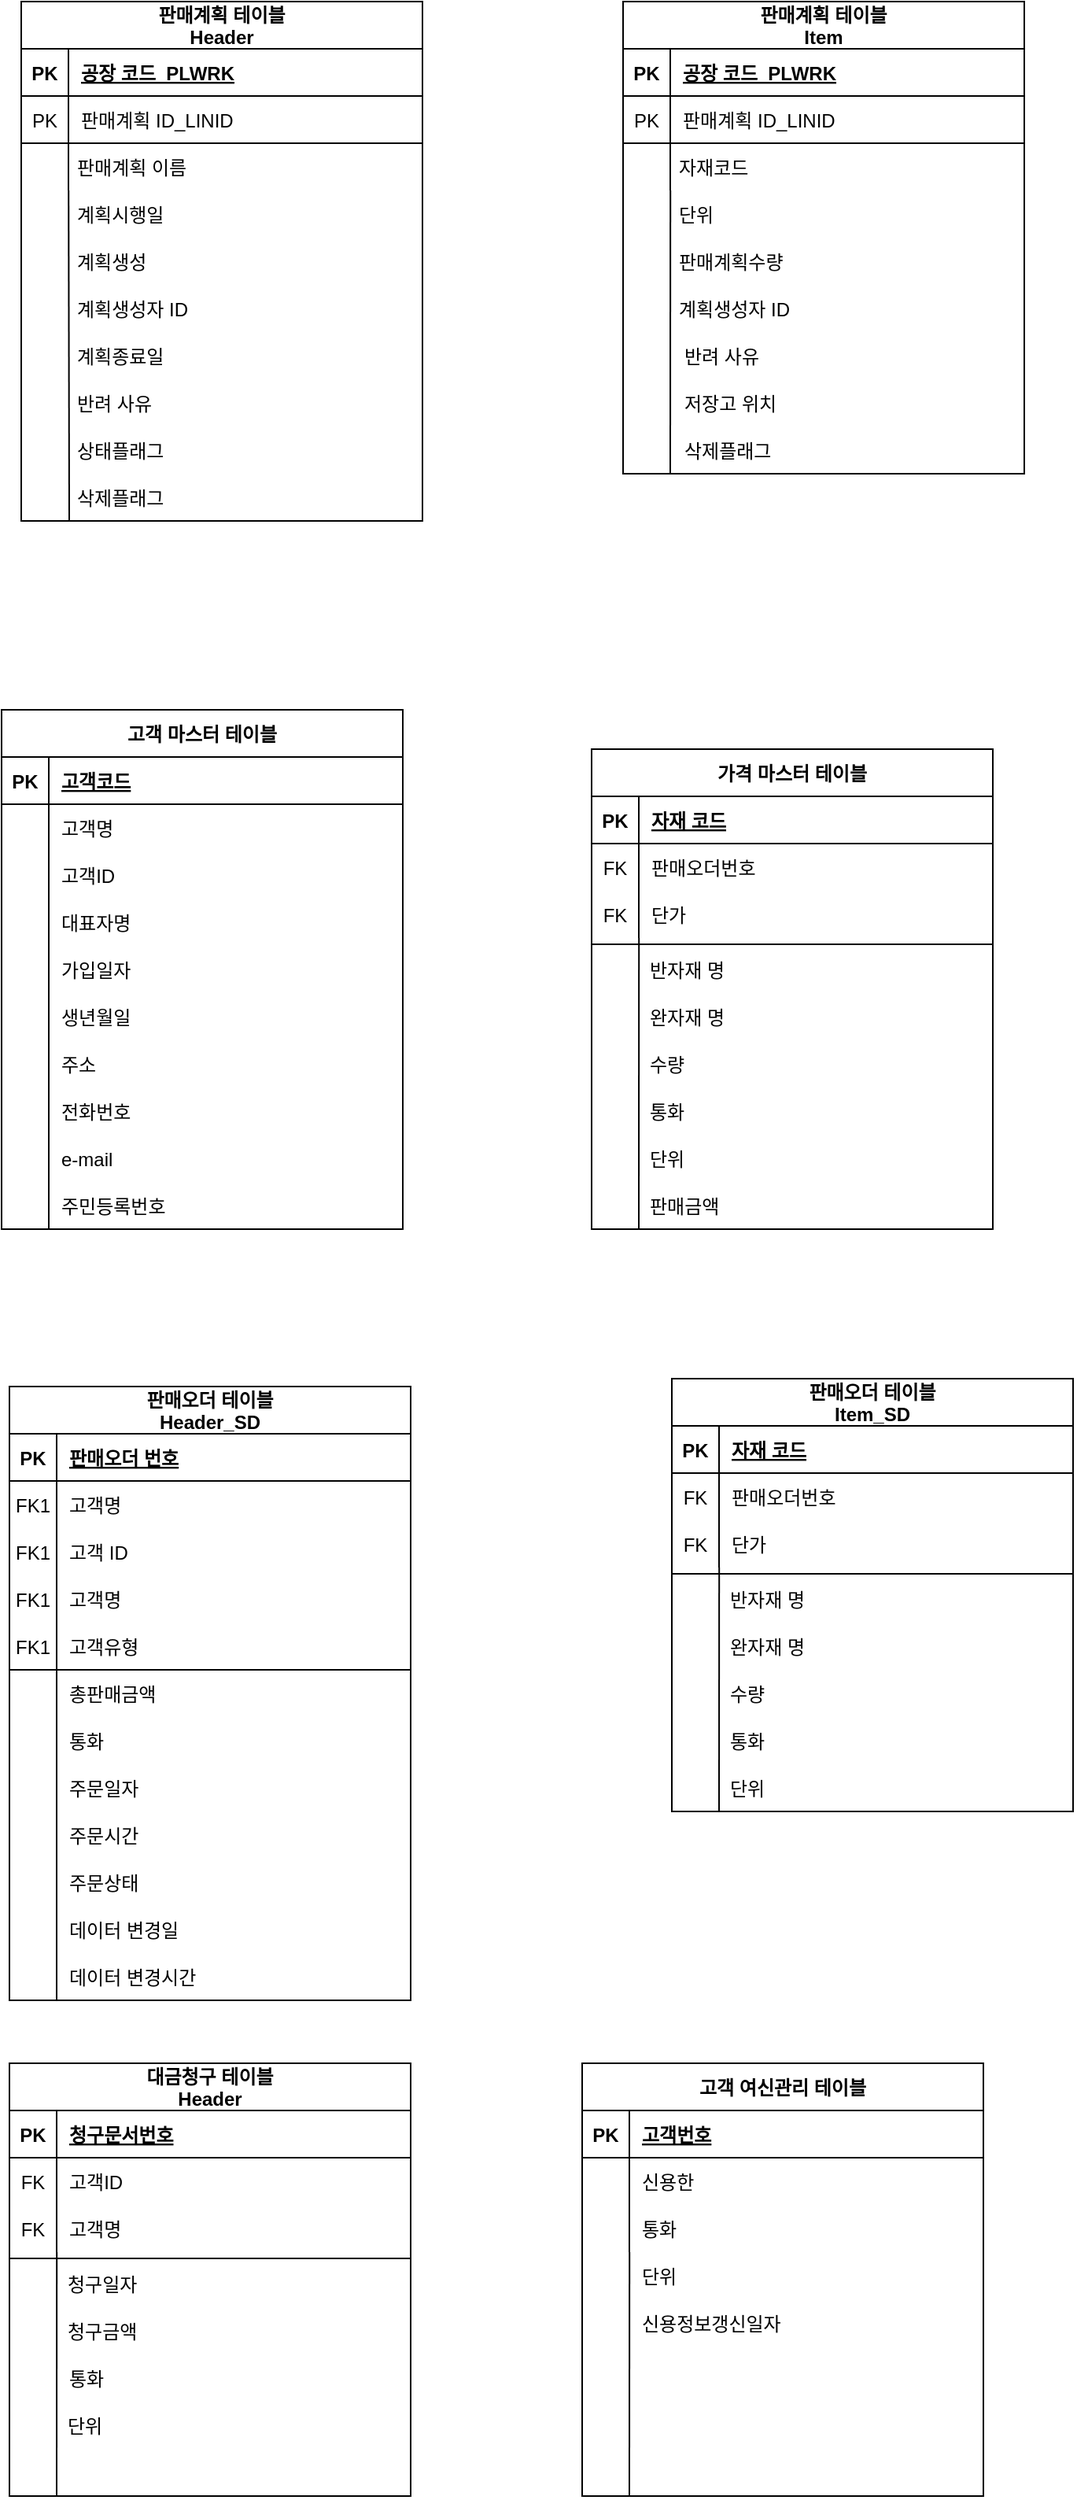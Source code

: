 <mxfile version="22.0.2" type="github">
  <diagram id="R2lEEEUBdFMjLlhIrx00" name="Page-1">
    <mxGraphModel dx="440" dy="1717" grid="1" gridSize="10" guides="1" tooltips="1" connect="1" arrows="1" fold="1" page="1" pageScale="1" pageWidth="850" pageHeight="1100" math="0" shadow="0" extFonts="Permanent Marker^https://fonts.googleapis.com/css?family=Permanent+Marker">
      <root>
        <mxCell id="0" />
        <mxCell id="1" parent="0" />
        <mxCell id="AMVWCotLzjcDiYXNn2sw-1" value="판매오더 테이블&#xa;Header_SD" style="shape=table;startSize=30;container=1;collapsible=1;childLayout=tableLayout;fixedRows=1;rowLines=0;fontStyle=1;align=center;resizeLast=1;" parent="1" vertex="1">
          <mxGeometry x="890" y="60" width="255" height="390" as="geometry">
            <mxRectangle x="800" y="60" width="130" height="30" as="alternateBounds" />
          </mxGeometry>
        </mxCell>
        <mxCell id="AMVWCotLzjcDiYXNn2sw-2" value="" style="shape=partialRectangle;collapsible=0;dropTarget=0;pointerEvents=0;fillColor=none;points=[[0,0.5],[1,0.5]];portConstraint=eastwest;top=0;left=0;right=0;bottom=1;" parent="AMVWCotLzjcDiYXNn2sw-1" vertex="1">
          <mxGeometry y="30" width="255" height="30" as="geometry" />
        </mxCell>
        <mxCell id="AMVWCotLzjcDiYXNn2sw-3" value="PK" style="shape=partialRectangle;overflow=hidden;connectable=0;fillColor=none;top=0;left=0;bottom=0;right=0;fontStyle=1;" parent="AMVWCotLzjcDiYXNn2sw-2" vertex="1">
          <mxGeometry width="30" height="30" as="geometry">
            <mxRectangle width="30" height="30" as="alternateBounds" />
          </mxGeometry>
        </mxCell>
        <mxCell id="AMVWCotLzjcDiYXNn2sw-4" value="판매오더 번호" style="shape=partialRectangle;overflow=hidden;connectable=0;fillColor=none;top=0;left=0;bottom=0;right=0;align=left;spacingLeft=6;fontStyle=5;" parent="AMVWCotLzjcDiYXNn2sw-2" vertex="1">
          <mxGeometry x="30" width="225" height="30" as="geometry">
            <mxRectangle width="225" height="30" as="alternateBounds" />
          </mxGeometry>
        </mxCell>
        <mxCell id="AMVWCotLzjcDiYXNn2sw-8" value="" style="shape=partialRectangle;collapsible=0;dropTarget=0;pointerEvents=0;fillColor=none;points=[[0,0.5],[1,0.5]];portConstraint=eastwest;top=0;left=0;right=0;bottom=0;" parent="AMVWCotLzjcDiYXNn2sw-1" vertex="1">
          <mxGeometry y="60" width="255" height="30" as="geometry" />
        </mxCell>
        <mxCell id="AMVWCotLzjcDiYXNn2sw-9" value="FK1" style="shape=partialRectangle;overflow=hidden;connectable=0;fillColor=none;top=0;left=0;bottom=0;right=0;" parent="AMVWCotLzjcDiYXNn2sw-8" vertex="1">
          <mxGeometry width="30" height="30" as="geometry">
            <mxRectangle width="30" height="30" as="alternateBounds" />
          </mxGeometry>
        </mxCell>
        <mxCell id="AMVWCotLzjcDiYXNn2sw-10" value="고객명" style="shape=partialRectangle;overflow=hidden;connectable=0;fillColor=none;top=0;left=0;bottom=0;right=0;align=left;spacingLeft=6;" parent="AMVWCotLzjcDiYXNn2sw-8" vertex="1">
          <mxGeometry x="30" width="225" height="30" as="geometry">
            <mxRectangle width="225" height="30" as="alternateBounds" />
          </mxGeometry>
        </mxCell>
        <mxCell id="AMVWCotLzjcDiYXNn2sw-5" value="" style="shape=partialRectangle;collapsible=0;dropTarget=0;pointerEvents=0;fillColor=none;points=[[0,0.5],[1,0.5]];portConstraint=eastwest;top=0;left=0;right=0;bottom=0;" parent="AMVWCotLzjcDiYXNn2sw-1" vertex="1">
          <mxGeometry y="90" width="255" height="30" as="geometry" />
        </mxCell>
        <mxCell id="AMVWCotLzjcDiYXNn2sw-6" value="FK1" style="shape=partialRectangle;overflow=hidden;connectable=0;fillColor=none;top=0;left=0;bottom=0;right=0;" parent="AMVWCotLzjcDiYXNn2sw-5" vertex="1">
          <mxGeometry width="30" height="30" as="geometry">
            <mxRectangle width="30" height="30" as="alternateBounds" />
          </mxGeometry>
        </mxCell>
        <mxCell id="AMVWCotLzjcDiYXNn2sw-7" value="고객 ID" style="shape=partialRectangle;overflow=hidden;connectable=0;fillColor=none;top=0;left=0;bottom=0;right=0;align=left;spacingLeft=6;" parent="AMVWCotLzjcDiYXNn2sw-5" vertex="1">
          <mxGeometry x="30" width="225" height="30" as="geometry">
            <mxRectangle width="225" height="30" as="alternateBounds" />
          </mxGeometry>
        </mxCell>
        <mxCell id="e3lO2GoQNP9SgmFfMA3c-18" value="고객명" style="shape=partialRectangle;overflow=hidden;connectable=0;fillColor=none;top=0;left=0;bottom=0;right=0;align=left;spacingLeft=6;" parent="1" vertex="1">
          <mxGeometry x="920" y="180" width="220" height="30" as="geometry">
            <mxRectangle width="220" height="30" as="alternateBounds" />
          </mxGeometry>
        </mxCell>
        <mxCell id="e3lO2GoQNP9SgmFfMA3c-19" value="고객유형" style="shape=partialRectangle;overflow=hidden;connectable=0;fillColor=none;top=0;left=0;bottom=0;right=0;align=left;spacingLeft=6;" parent="1" vertex="1">
          <mxGeometry x="920" y="210" width="220" height="30" as="geometry">
            <mxRectangle width="220" height="30" as="alternateBounds" />
          </mxGeometry>
        </mxCell>
        <mxCell id="e3lO2GoQNP9SgmFfMA3c-20" value="FK1" style="shape=partialRectangle;overflow=hidden;connectable=0;fillColor=none;top=0;left=0;bottom=0;right=0;" parent="1" vertex="1">
          <mxGeometry x="890" y="180" width="30" height="30" as="geometry">
            <mxRectangle width="30" height="30" as="alternateBounds" />
          </mxGeometry>
        </mxCell>
        <mxCell id="e3lO2GoQNP9SgmFfMA3c-21" value="FK1" style="shape=partialRectangle;overflow=hidden;connectable=0;fillColor=none;top=0;left=0;bottom=0;right=0;" parent="1" vertex="1">
          <mxGeometry x="890" y="210" width="30" height="30" as="geometry">
            <mxRectangle width="30" height="30" as="alternateBounds" />
          </mxGeometry>
        </mxCell>
        <mxCell id="e3lO2GoQNP9SgmFfMA3c-22" value="" style="endArrow=none;html=1;rounded=0;" parent="1" edge="1">
          <mxGeometry width="50" height="50" relative="1" as="geometry">
            <mxPoint x="920" y="450" as="sourcePoint" />
            <mxPoint x="920" y="180" as="targetPoint" />
          </mxGeometry>
        </mxCell>
        <mxCell id="e3lO2GoQNP9SgmFfMA3c-23" value="" style="endArrow=none;html=1;rounded=0;" parent="1" edge="1">
          <mxGeometry width="50" height="50" relative="1" as="geometry">
            <mxPoint x="890" y="240" as="sourcePoint" />
            <mxPoint x="1145" y="240" as="targetPoint" />
          </mxGeometry>
        </mxCell>
        <mxCell id="e3lO2GoQNP9SgmFfMA3c-24" value="총판매금액" style="shape=partialRectangle;overflow=hidden;connectable=0;fillColor=none;top=0;left=0;bottom=0;right=0;align=left;spacingLeft=6;" parent="1" vertex="1">
          <mxGeometry x="920" y="240" width="220" height="30" as="geometry">
            <mxRectangle width="220" height="30" as="alternateBounds" />
          </mxGeometry>
        </mxCell>
        <mxCell id="e3lO2GoQNP9SgmFfMA3c-25" value="통화" style="shape=partialRectangle;overflow=hidden;connectable=0;fillColor=none;top=0;left=0;bottom=0;right=0;align=left;spacingLeft=6;" parent="1" vertex="1">
          <mxGeometry x="920" y="270" width="220" height="30" as="geometry">
            <mxRectangle width="220" height="30" as="alternateBounds" />
          </mxGeometry>
        </mxCell>
        <mxCell id="e3lO2GoQNP9SgmFfMA3c-26" value="주문일자" style="shape=partialRectangle;overflow=hidden;connectable=0;fillColor=none;top=0;left=0;bottom=0;right=0;align=left;spacingLeft=6;" parent="1" vertex="1">
          <mxGeometry x="920" y="300" width="220" height="30" as="geometry">
            <mxRectangle width="220" height="30" as="alternateBounds" />
          </mxGeometry>
        </mxCell>
        <mxCell id="e3lO2GoQNP9SgmFfMA3c-27" value="주문시간" style="shape=partialRectangle;overflow=hidden;connectable=0;fillColor=none;top=0;left=0;bottom=0;right=0;align=left;spacingLeft=6;" parent="1" vertex="1">
          <mxGeometry x="920" y="330" width="220" height="30" as="geometry">
            <mxRectangle width="220" height="30" as="alternateBounds" />
          </mxGeometry>
        </mxCell>
        <mxCell id="e3lO2GoQNP9SgmFfMA3c-28" value="주문상태" style="shape=partialRectangle;overflow=hidden;connectable=0;fillColor=none;top=0;left=0;bottom=0;right=0;align=left;spacingLeft=6;" parent="1" vertex="1">
          <mxGeometry x="920" y="360" width="220" height="30" as="geometry">
            <mxRectangle width="220" height="30" as="alternateBounds" />
          </mxGeometry>
        </mxCell>
        <mxCell id="e3lO2GoQNP9SgmFfMA3c-29" value="데이터 변경일" style="shape=partialRectangle;overflow=hidden;connectable=0;fillColor=none;top=0;left=0;bottom=0;right=0;align=left;spacingLeft=6;" parent="1" vertex="1">
          <mxGeometry x="920" y="390" width="220" height="30" as="geometry">
            <mxRectangle width="220" height="30" as="alternateBounds" />
          </mxGeometry>
        </mxCell>
        <mxCell id="e3lO2GoQNP9SgmFfMA3c-30" value="데이터 변경시간" style="shape=partialRectangle;overflow=hidden;connectable=0;fillColor=none;top=0;left=0;bottom=0;right=0;align=left;spacingLeft=6;" parent="1" vertex="1">
          <mxGeometry x="920" y="420" width="220" height="30" as="geometry">
            <mxRectangle width="220" height="30" as="alternateBounds" />
          </mxGeometry>
        </mxCell>
        <mxCell id="e3lO2GoQNP9SgmFfMA3c-31" value="판매오더 테이블&#xa;Item_SD" style="shape=table;startSize=30;container=1;collapsible=1;childLayout=tableLayout;fixedRows=1;rowLines=0;fontStyle=1;align=center;resizeLast=1;" parent="1" vertex="1">
          <mxGeometry x="1311" y="55" width="255" height="275" as="geometry">
            <mxRectangle x="800" y="60" width="130" height="30" as="alternateBounds" />
          </mxGeometry>
        </mxCell>
        <mxCell id="e3lO2GoQNP9SgmFfMA3c-32" value="" style="shape=partialRectangle;collapsible=0;dropTarget=0;pointerEvents=0;fillColor=none;points=[[0,0.5],[1,0.5]];portConstraint=eastwest;top=0;left=0;right=0;bottom=1;" parent="e3lO2GoQNP9SgmFfMA3c-31" vertex="1">
          <mxGeometry y="30" width="255" height="30" as="geometry" />
        </mxCell>
        <mxCell id="e3lO2GoQNP9SgmFfMA3c-33" value="PK" style="shape=partialRectangle;overflow=hidden;connectable=0;fillColor=none;top=0;left=0;bottom=0;right=0;fontStyle=1;" parent="e3lO2GoQNP9SgmFfMA3c-32" vertex="1">
          <mxGeometry width="30" height="30" as="geometry">
            <mxRectangle width="30" height="30" as="alternateBounds" />
          </mxGeometry>
        </mxCell>
        <mxCell id="e3lO2GoQNP9SgmFfMA3c-34" value="자재 코드" style="shape=partialRectangle;overflow=hidden;connectable=0;fillColor=none;top=0;left=0;bottom=0;right=0;align=left;spacingLeft=6;fontStyle=5;" parent="e3lO2GoQNP9SgmFfMA3c-32" vertex="1">
          <mxGeometry x="30" width="225" height="30" as="geometry">
            <mxRectangle width="225" height="30" as="alternateBounds" />
          </mxGeometry>
        </mxCell>
        <mxCell id="e3lO2GoQNP9SgmFfMA3c-35" value="" style="shape=partialRectangle;collapsible=0;dropTarget=0;pointerEvents=0;fillColor=none;points=[[0,0.5],[1,0.5]];portConstraint=eastwest;top=0;left=0;right=0;bottom=0;" parent="e3lO2GoQNP9SgmFfMA3c-31" vertex="1">
          <mxGeometry y="60" width="255" height="30" as="geometry" />
        </mxCell>
        <mxCell id="e3lO2GoQNP9SgmFfMA3c-36" value="FK" style="shape=partialRectangle;overflow=hidden;connectable=0;fillColor=none;top=0;left=0;bottom=0;right=0;" parent="e3lO2GoQNP9SgmFfMA3c-35" vertex="1">
          <mxGeometry width="30" height="30" as="geometry">
            <mxRectangle width="30" height="30" as="alternateBounds" />
          </mxGeometry>
        </mxCell>
        <mxCell id="e3lO2GoQNP9SgmFfMA3c-37" value="판매오더번호" style="shape=partialRectangle;overflow=hidden;connectable=0;fillColor=none;top=0;left=0;bottom=0;right=0;align=left;spacingLeft=6;" parent="e3lO2GoQNP9SgmFfMA3c-35" vertex="1">
          <mxGeometry x="30" width="225" height="30" as="geometry">
            <mxRectangle width="225" height="30" as="alternateBounds" />
          </mxGeometry>
        </mxCell>
        <mxCell id="e3lO2GoQNP9SgmFfMA3c-38" value="" style="shape=partialRectangle;collapsible=0;dropTarget=0;pointerEvents=0;fillColor=none;points=[[0,0.5],[1,0.5]];portConstraint=eastwest;top=0;left=0;right=0;bottom=0;" parent="e3lO2GoQNP9SgmFfMA3c-31" vertex="1">
          <mxGeometry y="90" width="255" height="30" as="geometry" />
        </mxCell>
        <mxCell id="e3lO2GoQNP9SgmFfMA3c-39" value="FK" style="shape=partialRectangle;overflow=hidden;connectable=0;fillColor=none;top=0;left=0;bottom=0;right=0;" parent="e3lO2GoQNP9SgmFfMA3c-38" vertex="1">
          <mxGeometry width="30" height="30" as="geometry">
            <mxRectangle width="30" height="30" as="alternateBounds" />
          </mxGeometry>
        </mxCell>
        <mxCell id="e3lO2GoQNP9SgmFfMA3c-40" value="단가" style="shape=partialRectangle;overflow=hidden;connectable=0;fillColor=none;top=0;left=0;bottom=0;right=0;align=left;spacingLeft=6;" parent="e3lO2GoQNP9SgmFfMA3c-38" vertex="1">
          <mxGeometry x="30" width="225" height="30" as="geometry">
            <mxRectangle width="225" height="30" as="alternateBounds" />
          </mxGeometry>
        </mxCell>
        <mxCell id="e3lO2GoQNP9SgmFfMA3c-45" value="" style="endArrow=none;html=1;rounded=0;entryX=0.118;entryY=1;entryDx=0;entryDy=0;entryPerimeter=0;" parent="1" target="e3lO2GoQNP9SgmFfMA3c-38" edge="1">
          <mxGeometry width="50" height="50" relative="1" as="geometry">
            <mxPoint x="1341" y="330" as="sourcePoint" />
            <mxPoint x="1340" y="180" as="targetPoint" />
          </mxGeometry>
        </mxCell>
        <mxCell id="e3lO2GoQNP9SgmFfMA3c-46" value="" style="endArrow=none;html=1;rounded=0;" parent="1" edge="1">
          <mxGeometry width="50" height="50" relative="1" as="geometry">
            <mxPoint x="1311" y="179" as="sourcePoint" />
            <mxPoint x="1566" y="179" as="targetPoint" />
          </mxGeometry>
        </mxCell>
        <mxCell id="e3lO2GoQNP9SgmFfMA3c-47" value="완자재 명" style="shape=partialRectangle;overflow=hidden;connectable=0;fillColor=none;top=0;left=0;bottom=0;right=0;align=left;spacingLeft=6;" parent="1" vertex="1">
          <mxGeometry x="1340" y="210" width="220" height="30" as="geometry">
            <mxRectangle width="220" height="30" as="alternateBounds" />
          </mxGeometry>
        </mxCell>
        <mxCell id="e3lO2GoQNP9SgmFfMA3c-48" value="통화" style="shape=partialRectangle;overflow=hidden;connectable=0;fillColor=none;top=0;left=0;bottom=0;right=0;align=left;spacingLeft=6;" parent="1" vertex="1">
          <mxGeometry x="1340" y="270" width="220" height="30" as="geometry">
            <mxRectangle width="220" height="30" as="alternateBounds" />
          </mxGeometry>
        </mxCell>
        <mxCell id="e3lO2GoQNP9SgmFfMA3c-49" value="반자재 명" style="shape=partialRectangle;overflow=hidden;connectable=0;fillColor=none;top=0;left=0;bottom=0;right=0;align=left;spacingLeft=6;" parent="1" vertex="1">
          <mxGeometry x="1340" y="180" width="220" height="30" as="geometry">
            <mxRectangle width="220" height="30" as="alternateBounds" />
          </mxGeometry>
        </mxCell>
        <mxCell id="e3lO2GoQNP9SgmFfMA3c-50" value="수량" style="shape=partialRectangle;overflow=hidden;connectable=0;fillColor=none;top=0;left=0;bottom=0;right=0;align=left;spacingLeft=6;" parent="1" vertex="1">
          <mxGeometry x="1340" y="240" width="220" height="30" as="geometry">
            <mxRectangle width="220" height="30" as="alternateBounds" />
          </mxGeometry>
        </mxCell>
        <mxCell id="e3lO2GoQNP9SgmFfMA3c-51" value="단위" style="shape=partialRectangle;overflow=hidden;connectable=0;fillColor=none;top=0;left=0;bottom=0;right=0;align=left;spacingLeft=6;" parent="1" vertex="1">
          <mxGeometry x="1340" y="300" width="220" height="30" as="geometry">
            <mxRectangle width="220" height="30" as="alternateBounds" />
          </mxGeometry>
        </mxCell>
        <mxCell id="p-9RWFiG0DOxbJNLfxAa-26" value="고객 마스터 테이블" style="shape=table;startSize=30;container=1;collapsible=1;childLayout=tableLayout;fixedRows=1;rowLines=0;fontStyle=1;align=center;resizeLast=1;" parent="1" vertex="1">
          <mxGeometry x="885" y="-370" width="255" height="330" as="geometry">
            <mxRectangle x="800" y="60" width="130" height="30" as="alternateBounds" />
          </mxGeometry>
        </mxCell>
        <mxCell id="p-9RWFiG0DOxbJNLfxAa-27" value="" style="shape=partialRectangle;collapsible=0;dropTarget=0;pointerEvents=0;fillColor=none;points=[[0,0.5],[1,0.5]];portConstraint=eastwest;top=0;left=0;right=0;bottom=1;" parent="p-9RWFiG0DOxbJNLfxAa-26" vertex="1">
          <mxGeometry y="30" width="255" height="30" as="geometry" />
        </mxCell>
        <mxCell id="p-9RWFiG0DOxbJNLfxAa-28" value="PK" style="shape=partialRectangle;overflow=hidden;connectable=0;fillColor=none;top=0;left=0;bottom=0;right=0;fontStyle=1;" parent="p-9RWFiG0DOxbJNLfxAa-27" vertex="1">
          <mxGeometry width="30" height="30" as="geometry">
            <mxRectangle width="30" height="30" as="alternateBounds" />
          </mxGeometry>
        </mxCell>
        <mxCell id="p-9RWFiG0DOxbJNLfxAa-29" value="고객코드" style="shape=partialRectangle;overflow=hidden;connectable=0;fillColor=none;top=0;left=0;bottom=0;right=0;align=left;spacingLeft=6;fontStyle=5;" parent="p-9RWFiG0DOxbJNLfxAa-27" vertex="1">
          <mxGeometry x="30" width="225" height="30" as="geometry">
            <mxRectangle width="225" height="30" as="alternateBounds" />
          </mxGeometry>
        </mxCell>
        <mxCell id="p-9RWFiG0DOxbJNLfxAa-30" value="" style="shape=partialRectangle;collapsible=0;dropTarget=0;pointerEvents=0;fillColor=none;points=[[0,0.5],[1,0.5]];portConstraint=eastwest;top=0;left=0;right=0;bottom=0;" parent="p-9RWFiG0DOxbJNLfxAa-26" vertex="1">
          <mxGeometry y="60" width="255" height="30" as="geometry" />
        </mxCell>
        <mxCell id="p-9RWFiG0DOxbJNLfxAa-31" value="" style="shape=partialRectangle;overflow=hidden;connectable=0;fillColor=none;top=0;left=0;bottom=0;right=0;" parent="p-9RWFiG0DOxbJNLfxAa-30" vertex="1">
          <mxGeometry width="30" height="30" as="geometry">
            <mxRectangle width="30" height="30" as="alternateBounds" />
          </mxGeometry>
        </mxCell>
        <mxCell id="p-9RWFiG0DOxbJNLfxAa-32" value="고객명" style="shape=partialRectangle;overflow=hidden;connectable=0;fillColor=none;top=0;left=0;bottom=0;right=0;align=left;spacingLeft=6;" parent="p-9RWFiG0DOxbJNLfxAa-30" vertex="1">
          <mxGeometry x="30" width="225" height="30" as="geometry">
            <mxRectangle width="225" height="30" as="alternateBounds" />
          </mxGeometry>
        </mxCell>
        <mxCell id="p-9RWFiG0DOxbJNLfxAa-33" value="" style="shape=partialRectangle;collapsible=0;dropTarget=0;pointerEvents=0;fillColor=none;points=[[0,0.5],[1,0.5]];portConstraint=eastwest;top=0;left=0;right=0;bottom=0;" parent="p-9RWFiG0DOxbJNLfxAa-26" vertex="1">
          <mxGeometry y="90" width="255" height="30" as="geometry" />
        </mxCell>
        <mxCell id="p-9RWFiG0DOxbJNLfxAa-34" value="" style="shape=partialRectangle;overflow=hidden;connectable=0;fillColor=none;top=0;left=0;bottom=0;right=0;" parent="p-9RWFiG0DOxbJNLfxAa-33" vertex="1">
          <mxGeometry width="30" height="30" as="geometry">
            <mxRectangle width="30" height="30" as="alternateBounds" />
          </mxGeometry>
        </mxCell>
        <mxCell id="p-9RWFiG0DOxbJNLfxAa-35" value="고객ID" style="shape=partialRectangle;overflow=hidden;connectable=0;fillColor=none;top=0;left=0;bottom=0;right=0;align=left;spacingLeft=6;" parent="p-9RWFiG0DOxbJNLfxAa-33" vertex="1">
          <mxGeometry x="30" width="225" height="30" as="geometry">
            <mxRectangle width="225" height="30" as="alternateBounds" />
          </mxGeometry>
        </mxCell>
        <mxCell id="p-9RWFiG0DOxbJNLfxAa-36" value="대표자명" style="shape=partialRectangle;overflow=hidden;connectable=0;fillColor=none;top=0;left=0;bottom=0;right=0;align=left;spacingLeft=6;" parent="1" vertex="1">
          <mxGeometry x="915" y="-250" width="220" height="30" as="geometry">
            <mxRectangle width="220" height="30" as="alternateBounds" />
          </mxGeometry>
        </mxCell>
        <mxCell id="p-9RWFiG0DOxbJNLfxAa-37" value="가입일자" style="shape=partialRectangle;overflow=hidden;connectable=0;fillColor=none;top=0;left=0;bottom=0;right=0;align=left;spacingLeft=6;" parent="1" vertex="1">
          <mxGeometry x="915" y="-220" width="220" height="30" as="geometry">
            <mxRectangle width="220" height="30" as="alternateBounds" />
          </mxGeometry>
        </mxCell>
        <mxCell id="p-9RWFiG0DOxbJNLfxAa-40" value="" style="endArrow=none;html=1;rounded=0;" parent="1" edge="1">
          <mxGeometry width="50" height="50" relative="1" as="geometry">
            <mxPoint x="915" y="-40" as="sourcePoint" />
            <mxPoint x="915" y="-250" as="targetPoint" />
          </mxGeometry>
        </mxCell>
        <mxCell id="p-9RWFiG0DOxbJNLfxAa-42" value="생년월일" style="shape=partialRectangle;overflow=hidden;connectable=0;fillColor=none;top=0;left=0;bottom=0;right=0;align=left;spacingLeft=6;" parent="1" vertex="1">
          <mxGeometry x="915" y="-190" width="220" height="30" as="geometry">
            <mxRectangle width="220" height="30" as="alternateBounds" />
          </mxGeometry>
        </mxCell>
        <mxCell id="p-9RWFiG0DOxbJNLfxAa-43" value="주소" style="shape=partialRectangle;overflow=hidden;connectable=0;fillColor=none;top=0;left=0;bottom=0;right=0;align=left;spacingLeft=6;" parent="1" vertex="1">
          <mxGeometry x="915" y="-160" width="220" height="30" as="geometry">
            <mxRectangle width="220" height="30" as="alternateBounds" />
          </mxGeometry>
        </mxCell>
        <mxCell id="p-9RWFiG0DOxbJNLfxAa-44" value="전화번호" style="shape=partialRectangle;overflow=hidden;connectable=0;fillColor=none;top=0;left=0;bottom=0;right=0;align=left;spacingLeft=6;" parent="1" vertex="1">
          <mxGeometry x="915" y="-130" width="220" height="30" as="geometry">
            <mxRectangle width="220" height="30" as="alternateBounds" />
          </mxGeometry>
        </mxCell>
        <mxCell id="p-9RWFiG0DOxbJNLfxAa-45" value="e-mail" style="shape=partialRectangle;overflow=hidden;connectable=0;fillColor=none;top=0;left=0;bottom=0;right=0;align=left;spacingLeft=6;" parent="1" vertex="1">
          <mxGeometry x="915" y="-100" width="220" height="30" as="geometry">
            <mxRectangle width="220" height="30" as="alternateBounds" />
          </mxGeometry>
        </mxCell>
        <mxCell id="p-9RWFiG0DOxbJNLfxAa-46" value="주민등록번호" style="shape=partialRectangle;overflow=hidden;connectable=0;fillColor=none;top=0;left=0;bottom=0;right=0;align=left;spacingLeft=6;" parent="1" vertex="1">
          <mxGeometry x="915" y="-70" width="220" height="30" as="geometry">
            <mxRectangle width="220" height="30" as="alternateBounds" />
          </mxGeometry>
        </mxCell>
        <mxCell id="p-9RWFiG0DOxbJNLfxAa-72" value="가격 마스터 테이블" style="shape=table;startSize=30;container=1;collapsible=1;childLayout=tableLayout;fixedRows=1;rowLines=0;fontStyle=1;align=center;resizeLast=1;" parent="1" vertex="1">
          <mxGeometry x="1260" y="-345" width="255" height="305" as="geometry">
            <mxRectangle x="800" y="60" width="130" height="30" as="alternateBounds" />
          </mxGeometry>
        </mxCell>
        <mxCell id="p-9RWFiG0DOxbJNLfxAa-73" value="" style="shape=partialRectangle;collapsible=0;dropTarget=0;pointerEvents=0;fillColor=none;points=[[0,0.5],[1,0.5]];portConstraint=eastwest;top=0;left=0;right=0;bottom=1;" parent="p-9RWFiG0DOxbJNLfxAa-72" vertex="1">
          <mxGeometry y="30" width="255" height="30" as="geometry" />
        </mxCell>
        <mxCell id="p-9RWFiG0DOxbJNLfxAa-74" value="PK" style="shape=partialRectangle;overflow=hidden;connectable=0;fillColor=none;top=0;left=0;bottom=0;right=0;fontStyle=1;" parent="p-9RWFiG0DOxbJNLfxAa-73" vertex="1">
          <mxGeometry width="30" height="30" as="geometry">
            <mxRectangle width="30" height="30" as="alternateBounds" />
          </mxGeometry>
        </mxCell>
        <mxCell id="p-9RWFiG0DOxbJNLfxAa-75" value="자재 코드" style="shape=partialRectangle;overflow=hidden;connectable=0;fillColor=none;top=0;left=0;bottom=0;right=0;align=left;spacingLeft=6;fontStyle=5;" parent="p-9RWFiG0DOxbJNLfxAa-73" vertex="1">
          <mxGeometry x="30" width="225" height="30" as="geometry">
            <mxRectangle width="225" height="30" as="alternateBounds" />
          </mxGeometry>
        </mxCell>
        <mxCell id="p-9RWFiG0DOxbJNLfxAa-76" value="" style="shape=partialRectangle;collapsible=0;dropTarget=0;pointerEvents=0;fillColor=none;points=[[0,0.5],[1,0.5]];portConstraint=eastwest;top=0;left=0;right=0;bottom=0;" parent="p-9RWFiG0DOxbJNLfxAa-72" vertex="1">
          <mxGeometry y="60" width="255" height="30" as="geometry" />
        </mxCell>
        <mxCell id="p-9RWFiG0DOxbJNLfxAa-77" value="FK" style="shape=partialRectangle;overflow=hidden;connectable=0;fillColor=none;top=0;left=0;bottom=0;right=0;" parent="p-9RWFiG0DOxbJNLfxAa-76" vertex="1">
          <mxGeometry width="30" height="30" as="geometry">
            <mxRectangle width="30" height="30" as="alternateBounds" />
          </mxGeometry>
        </mxCell>
        <mxCell id="p-9RWFiG0DOxbJNLfxAa-78" value="판매오더번호" style="shape=partialRectangle;overflow=hidden;connectable=0;fillColor=none;top=0;left=0;bottom=0;right=0;align=left;spacingLeft=6;" parent="p-9RWFiG0DOxbJNLfxAa-76" vertex="1">
          <mxGeometry x="30" width="225" height="30" as="geometry">
            <mxRectangle width="225" height="30" as="alternateBounds" />
          </mxGeometry>
        </mxCell>
        <mxCell id="p-9RWFiG0DOxbJNLfxAa-79" value="" style="shape=partialRectangle;collapsible=0;dropTarget=0;pointerEvents=0;fillColor=none;points=[[0,0.5],[1,0.5]];portConstraint=eastwest;top=0;left=0;right=0;bottom=0;" parent="p-9RWFiG0DOxbJNLfxAa-72" vertex="1">
          <mxGeometry y="90" width="255" height="30" as="geometry" />
        </mxCell>
        <mxCell id="p-9RWFiG0DOxbJNLfxAa-80" value="FK" style="shape=partialRectangle;overflow=hidden;connectable=0;fillColor=none;top=0;left=0;bottom=0;right=0;" parent="p-9RWFiG0DOxbJNLfxAa-79" vertex="1">
          <mxGeometry width="30" height="30" as="geometry">
            <mxRectangle width="30" height="30" as="alternateBounds" />
          </mxGeometry>
        </mxCell>
        <mxCell id="p-9RWFiG0DOxbJNLfxAa-81" value="단가" style="shape=partialRectangle;overflow=hidden;connectable=0;fillColor=none;top=0;left=0;bottom=0;right=0;align=left;spacingLeft=6;" parent="p-9RWFiG0DOxbJNLfxAa-79" vertex="1">
          <mxGeometry x="30" width="225" height="30" as="geometry">
            <mxRectangle width="225" height="30" as="alternateBounds" />
          </mxGeometry>
        </mxCell>
        <mxCell id="p-9RWFiG0DOxbJNLfxAa-82" value="" style="endArrow=none;html=1;rounded=0;entryX=0.118;entryY=1;entryDx=0;entryDy=0;entryPerimeter=0;" parent="1" target="p-9RWFiG0DOxbJNLfxAa-79" edge="1">
          <mxGeometry width="50" height="50" relative="1" as="geometry">
            <mxPoint x="1290" y="-40" as="sourcePoint" />
            <mxPoint x="1289" y="-220" as="targetPoint" />
          </mxGeometry>
        </mxCell>
        <mxCell id="p-9RWFiG0DOxbJNLfxAa-83" value="" style="endArrow=none;html=1;rounded=0;" parent="1" edge="1">
          <mxGeometry width="50" height="50" relative="1" as="geometry">
            <mxPoint x="1260" y="-221" as="sourcePoint" />
            <mxPoint x="1515" y="-221" as="targetPoint" />
          </mxGeometry>
        </mxCell>
        <mxCell id="p-9RWFiG0DOxbJNLfxAa-84" value="완자재 명" style="shape=partialRectangle;overflow=hidden;connectable=0;fillColor=none;top=0;left=0;bottom=0;right=0;align=left;spacingLeft=6;" parent="1" vertex="1">
          <mxGeometry x="1289" y="-190" width="220" height="30" as="geometry">
            <mxRectangle width="220" height="30" as="alternateBounds" />
          </mxGeometry>
        </mxCell>
        <mxCell id="p-9RWFiG0DOxbJNLfxAa-85" value="통화" style="shape=partialRectangle;overflow=hidden;connectable=0;fillColor=none;top=0;left=0;bottom=0;right=0;align=left;spacingLeft=6;" parent="1" vertex="1">
          <mxGeometry x="1289" y="-130" width="220" height="30" as="geometry">
            <mxRectangle width="220" height="30" as="alternateBounds" />
          </mxGeometry>
        </mxCell>
        <mxCell id="p-9RWFiG0DOxbJNLfxAa-86" value="반자재 명" style="shape=partialRectangle;overflow=hidden;connectable=0;fillColor=none;top=0;left=0;bottom=0;right=0;align=left;spacingLeft=6;" parent="1" vertex="1">
          <mxGeometry x="1289" y="-220" width="220" height="30" as="geometry">
            <mxRectangle width="220" height="30" as="alternateBounds" />
          </mxGeometry>
        </mxCell>
        <mxCell id="p-9RWFiG0DOxbJNLfxAa-87" value="수량" style="shape=partialRectangle;overflow=hidden;connectable=0;fillColor=none;top=0;left=0;bottom=0;right=0;align=left;spacingLeft=6;" parent="1" vertex="1">
          <mxGeometry x="1289" y="-160" width="220" height="30" as="geometry">
            <mxRectangle width="220" height="30" as="alternateBounds" />
          </mxGeometry>
        </mxCell>
        <mxCell id="p-9RWFiG0DOxbJNLfxAa-88" value="단위" style="shape=partialRectangle;overflow=hidden;connectable=0;fillColor=none;top=0;left=0;bottom=0;right=0;align=left;spacingLeft=6;" parent="1" vertex="1">
          <mxGeometry x="1289" y="-100" width="220" height="30" as="geometry">
            <mxRectangle width="220" height="30" as="alternateBounds" />
          </mxGeometry>
        </mxCell>
        <mxCell id="p-9RWFiG0DOxbJNLfxAa-89" value="판매금액" style="shape=partialRectangle;overflow=hidden;connectable=0;fillColor=none;top=0;left=0;bottom=0;right=0;align=left;spacingLeft=6;" parent="1" vertex="1">
          <mxGeometry x="1289" y="-70" width="220" height="30" as="geometry">
            <mxRectangle width="220" height="30" as="alternateBounds" />
          </mxGeometry>
        </mxCell>
        <mxCell id="p-9RWFiG0DOxbJNLfxAa-90" value="판매계획 테이블&#xa;Header" style="shape=table;startSize=30;container=1;collapsible=1;childLayout=tableLayout;fixedRows=1;rowLines=0;fontStyle=1;align=center;resizeLast=1;" parent="1" vertex="1">
          <mxGeometry x="897.5" y="-820" width="255" height="330" as="geometry">
            <mxRectangle x="800" y="60" width="130" height="30" as="alternateBounds" />
          </mxGeometry>
        </mxCell>
        <mxCell id="p-9RWFiG0DOxbJNLfxAa-91" value="" style="shape=partialRectangle;collapsible=0;dropTarget=0;pointerEvents=0;fillColor=none;points=[[0,0.5],[1,0.5]];portConstraint=eastwest;top=0;left=0;right=0;bottom=1;" parent="p-9RWFiG0DOxbJNLfxAa-90" vertex="1">
          <mxGeometry y="30" width="255" height="30" as="geometry" />
        </mxCell>
        <mxCell id="p-9RWFiG0DOxbJNLfxAa-92" value="PK" style="shape=partialRectangle;overflow=hidden;connectable=0;fillColor=none;top=0;left=0;bottom=0;right=0;fontStyle=1;" parent="p-9RWFiG0DOxbJNLfxAa-91" vertex="1">
          <mxGeometry width="30" height="30" as="geometry">
            <mxRectangle width="30" height="30" as="alternateBounds" />
          </mxGeometry>
        </mxCell>
        <mxCell id="p-9RWFiG0DOxbJNLfxAa-93" value="공장 코드_PLWRK" style="shape=partialRectangle;overflow=hidden;connectable=0;fillColor=none;top=0;left=0;bottom=0;right=0;align=left;spacingLeft=6;fontStyle=5;" parent="p-9RWFiG0DOxbJNLfxAa-91" vertex="1">
          <mxGeometry x="30" width="225" height="30" as="geometry">
            <mxRectangle width="225" height="30" as="alternateBounds" />
          </mxGeometry>
        </mxCell>
        <mxCell id="p-9RWFiG0DOxbJNLfxAa-94" value="" style="shape=partialRectangle;collapsible=0;dropTarget=0;pointerEvents=0;fillColor=none;points=[[0,0.5],[1,0.5]];portConstraint=eastwest;top=0;left=0;right=0;bottom=0;" parent="p-9RWFiG0DOxbJNLfxAa-90" vertex="1">
          <mxGeometry y="60" width="255" height="30" as="geometry" />
        </mxCell>
        <mxCell id="p-9RWFiG0DOxbJNLfxAa-95" value="PK" style="shape=partialRectangle;overflow=hidden;connectable=0;fillColor=none;top=0;left=0;bottom=0;right=0;" parent="p-9RWFiG0DOxbJNLfxAa-94" vertex="1">
          <mxGeometry width="30" height="30" as="geometry">
            <mxRectangle width="30" height="30" as="alternateBounds" />
          </mxGeometry>
        </mxCell>
        <mxCell id="p-9RWFiG0DOxbJNLfxAa-96" value="판매계획 ID_LINID" style="shape=partialRectangle;overflow=hidden;connectable=0;fillColor=none;top=0;left=0;bottom=0;right=0;align=left;spacingLeft=6;" parent="p-9RWFiG0DOxbJNLfxAa-94" vertex="1">
          <mxGeometry x="30" width="225" height="30" as="geometry">
            <mxRectangle width="225" height="30" as="alternateBounds" />
          </mxGeometry>
        </mxCell>
        <mxCell id="p-9RWFiG0DOxbJNLfxAa-97" value="" style="shape=partialRectangle;collapsible=0;dropTarget=0;pointerEvents=0;fillColor=none;points=[[0,0.5],[1,0.5]];portConstraint=eastwest;top=0;left=0;right=0;bottom=0;" parent="p-9RWFiG0DOxbJNLfxAa-90" vertex="1">
          <mxGeometry y="90" width="255" height="30" as="geometry" />
        </mxCell>
        <mxCell id="p-9RWFiG0DOxbJNLfxAa-98" value="" style="shape=partialRectangle;overflow=hidden;connectable=0;fillColor=none;top=0;left=0;bottom=0;right=0;" parent="p-9RWFiG0DOxbJNLfxAa-97" vertex="1">
          <mxGeometry width="30" height="30" as="geometry">
            <mxRectangle width="30" height="30" as="alternateBounds" />
          </mxGeometry>
        </mxCell>
        <mxCell id="p-9RWFiG0DOxbJNLfxAa-99" value="" style="shape=partialRectangle;overflow=hidden;connectable=0;fillColor=none;top=0;left=0;bottom=0;right=0;align=left;spacingLeft=6;" parent="p-9RWFiG0DOxbJNLfxAa-97" vertex="1">
          <mxGeometry x="30" width="225" height="30" as="geometry">
            <mxRectangle width="225" height="30" as="alternateBounds" />
          </mxGeometry>
        </mxCell>
        <mxCell id="p-9RWFiG0DOxbJNLfxAa-100" value="" style="endArrow=none;html=1;rounded=0;entryX=0.118;entryY=1;entryDx=0;entryDy=0;entryPerimeter=0;" parent="1" target="p-9RWFiG0DOxbJNLfxAa-97" edge="1">
          <mxGeometry width="50" height="50" relative="1" as="geometry">
            <mxPoint x="928" y="-490" as="sourcePoint" />
            <mxPoint x="926.5" y="-695" as="targetPoint" />
          </mxGeometry>
        </mxCell>
        <mxCell id="p-9RWFiG0DOxbJNLfxAa-101" value="" style="endArrow=none;html=1;rounded=0;" parent="1" edge="1">
          <mxGeometry width="50" height="50" relative="1" as="geometry">
            <mxPoint x="897.5" y="-730" as="sourcePoint" />
            <mxPoint x="1152.5" y="-730" as="targetPoint" />
          </mxGeometry>
        </mxCell>
        <mxCell id="p-9RWFiG0DOxbJNLfxAa-102" value="판매계획 이름" style="shape=partialRectangle;overflow=hidden;connectable=0;fillColor=none;top=0;left=0;bottom=0;right=0;align=left;spacingLeft=6;" parent="1" vertex="1">
          <mxGeometry x="925" y="-730" width="220" height="30" as="geometry">
            <mxRectangle width="220" height="30" as="alternateBounds" />
          </mxGeometry>
        </mxCell>
        <mxCell id="p-9RWFiG0DOxbJNLfxAa-103" value="계획생성" style="shape=partialRectangle;overflow=hidden;connectable=0;fillColor=none;top=0;left=0;bottom=0;right=0;align=left;spacingLeft=6;" parent="1" vertex="1">
          <mxGeometry x="925" y="-670" width="220" height="30" as="geometry">
            <mxRectangle width="220" height="30" as="alternateBounds" />
          </mxGeometry>
        </mxCell>
        <mxCell id="p-9RWFiG0DOxbJNLfxAa-105" value="계획시행일" style="shape=partialRectangle;overflow=hidden;connectable=0;fillColor=none;top=0;left=0;bottom=0;right=0;align=left;spacingLeft=6;" parent="1" vertex="1">
          <mxGeometry x="925" y="-700" width="220" height="30" as="geometry">
            <mxRectangle width="220" height="30" as="alternateBounds" />
          </mxGeometry>
        </mxCell>
        <mxCell id="p-9RWFiG0DOxbJNLfxAa-106" value="계획생성자 ID" style="shape=partialRectangle;overflow=hidden;connectable=0;fillColor=none;top=0;left=0;bottom=0;right=0;align=left;spacingLeft=6;" parent="1" vertex="1">
          <mxGeometry x="925" y="-640" width="220" height="30" as="geometry">
            <mxRectangle width="220" height="30" as="alternateBounds" />
          </mxGeometry>
        </mxCell>
        <mxCell id="p-9RWFiG0DOxbJNLfxAa-107" value="반려 사유" style="shape=partialRectangle;overflow=hidden;connectable=0;fillColor=none;top=0;left=0;bottom=0;right=0;align=left;spacingLeft=6;" parent="1" vertex="1">
          <mxGeometry x="925" y="-580" width="220" height="30" as="geometry">
            <mxRectangle width="220" height="30" as="alternateBounds" />
          </mxGeometry>
        </mxCell>
        <mxCell id="p-9RWFiG0DOxbJNLfxAa-108" value="상태플래그" style="shape=partialRectangle;overflow=hidden;connectable=0;fillColor=none;top=0;left=0;bottom=0;right=0;align=left;spacingLeft=6;" parent="1" vertex="1">
          <mxGeometry x="925" y="-550" width="220" height="30" as="geometry">
            <mxRectangle width="220" height="30" as="alternateBounds" />
          </mxGeometry>
        </mxCell>
        <mxCell id="p-9RWFiG0DOxbJNLfxAa-109" value="삭제플래그" style="shape=partialRectangle;overflow=hidden;connectable=0;fillColor=none;top=0;left=0;bottom=0;right=0;align=left;spacingLeft=6;" parent="1" vertex="1">
          <mxGeometry x="925" y="-520" width="220" height="30" as="geometry">
            <mxRectangle width="220" height="30" as="alternateBounds" />
          </mxGeometry>
        </mxCell>
        <mxCell id="p-9RWFiG0DOxbJNLfxAa-110" value="판매계획 테이블&#xa;Item" style="shape=table;startSize=30;container=1;collapsible=1;childLayout=tableLayout;fixedRows=1;rowLines=0;fontStyle=1;align=center;resizeLast=1;" parent="1" vertex="1">
          <mxGeometry x="1280" y="-820" width="255" height="300" as="geometry">
            <mxRectangle x="800" y="60" width="130" height="30" as="alternateBounds" />
          </mxGeometry>
        </mxCell>
        <mxCell id="p-9RWFiG0DOxbJNLfxAa-111" value="" style="shape=partialRectangle;collapsible=0;dropTarget=0;pointerEvents=0;fillColor=none;points=[[0,0.5],[1,0.5]];portConstraint=eastwest;top=0;left=0;right=0;bottom=1;" parent="p-9RWFiG0DOxbJNLfxAa-110" vertex="1">
          <mxGeometry y="30" width="255" height="30" as="geometry" />
        </mxCell>
        <mxCell id="p-9RWFiG0DOxbJNLfxAa-112" value="PK" style="shape=partialRectangle;overflow=hidden;connectable=0;fillColor=none;top=0;left=0;bottom=0;right=0;fontStyle=1;" parent="p-9RWFiG0DOxbJNLfxAa-111" vertex="1">
          <mxGeometry width="30" height="30" as="geometry">
            <mxRectangle width="30" height="30" as="alternateBounds" />
          </mxGeometry>
        </mxCell>
        <mxCell id="p-9RWFiG0DOxbJNLfxAa-113" value="공장 코드_PLWRK" style="shape=partialRectangle;overflow=hidden;connectable=0;fillColor=none;top=0;left=0;bottom=0;right=0;align=left;spacingLeft=6;fontStyle=5;" parent="p-9RWFiG0DOxbJNLfxAa-111" vertex="1">
          <mxGeometry x="30" width="225" height="30" as="geometry">
            <mxRectangle width="225" height="30" as="alternateBounds" />
          </mxGeometry>
        </mxCell>
        <mxCell id="p-9RWFiG0DOxbJNLfxAa-114" value="" style="shape=partialRectangle;collapsible=0;dropTarget=0;pointerEvents=0;fillColor=none;points=[[0,0.5],[1,0.5]];portConstraint=eastwest;top=0;left=0;right=0;bottom=0;" parent="p-9RWFiG0DOxbJNLfxAa-110" vertex="1">
          <mxGeometry y="60" width="255" height="30" as="geometry" />
        </mxCell>
        <mxCell id="p-9RWFiG0DOxbJNLfxAa-115" value="PK" style="shape=partialRectangle;overflow=hidden;connectable=0;fillColor=none;top=0;left=0;bottom=0;right=0;" parent="p-9RWFiG0DOxbJNLfxAa-114" vertex="1">
          <mxGeometry width="30" height="30" as="geometry">
            <mxRectangle width="30" height="30" as="alternateBounds" />
          </mxGeometry>
        </mxCell>
        <mxCell id="p-9RWFiG0DOxbJNLfxAa-116" value="판매계획 ID_LINID" style="shape=partialRectangle;overflow=hidden;connectable=0;fillColor=none;top=0;left=0;bottom=0;right=0;align=left;spacingLeft=6;" parent="p-9RWFiG0DOxbJNLfxAa-114" vertex="1">
          <mxGeometry x="30" width="225" height="30" as="geometry">
            <mxRectangle width="225" height="30" as="alternateBounds" />
          </mxGeometry>
        </mxCell>
        <mxCell id="p-9RWFiG0DOxbJNLfxAa-117" value="" style="shape=partialRectangle;collapsible=0;dropTarget=0;pointerEvents=0;fillColor=none;points=[[0,0.5],[1,0.5]];portConstraint=eastwest;top=0;left=0;right=0;bottom=0;" parent="p-9RWFiG0DOxbJNLfxAa-110" vertex="1">
          <mxGeometry y="90" width="255" height="30" as="geometry" />
        </mxCell>
        <mxCell id="p-9RWFiG0DOxbJNLfxAa-118" value="" style="shape=partialRectangle;overflow=hidden;connectable=0;fillColor=none;top=0;left=0;bottom=0;right=0;" parent="p-9RWFiG0DOxbJNLfxAa-117" vertex="1">
          <mxGeometry width="30" height="30" as="geometry">
            <mxRectangle width="30" height="30" as="alternateBounds" />
          </mxGeometry>
        </mxCell>
        <mxCell id="p-9RWFiG0DOxbJNLfxAa-119" value="" style="shape=partialRectangle;overflow=hidden;connectable=0;fillColor=none;top=0;left=0;bottom=0;right=0;align=left;spacingLeft=6;" parent="p-9RWFiG0DOxbJNLfxAa-117" vertex="1">
          <mxGeometry x="30" width="225" height="30" as="geometry">
            <mxRectangle width="225" height="30" as="alternateBounds" />
          </mxGeometry>
        </mxCell>
        <mxCell id="p-9RWFiG0DOxbJNLfxAa-120" value="" style="endArrow=none;html=1;rounded=0;entryX=0.118;entryY=1;entryDx=0;entryDy=0;entryPerimeter=0;" parent="1" target="p-9RWFiG0DOxbJNLfxAa-117" edge="1">
          <mxGeometry width="50" height="50" relative="1" as="geometry">
            <mxPoint x="1310" y="-520" as="sourcePoint" />
            <mxPoint x="1309" y="-695" as="targetPoint" />
          </mxGeometry>
        </mxCell>
        <mxCell id="p-9RWFiG0DOxbJNLfxAa-121" value="" style="endArrow=none;html=1;rounded=0;" parent="1" edge="1">
          <mxGeometry width="50" height="50" relative="1" as="geometry">
            <mxPoint x="1280" y="-730" as="sourcePoint" />
            <mxPoint x="1535" y="-730" as="targetPoint" />
          </mxGeometry>
        </mxCell>
        <mxCell id="p-9RWFiG0DOxbJNLfxAa-122" value="자재코드" style="shape=partialRectangle;overflow=hidden;connectable=0;fillColor=none;top=0;left=0;bottom=0;right=0;align=left;spacingLeft=6;" parent="1" vertex="1">
          <mxGeometry x="1307.5" y="-730" width="220" height="30" as="geometry">
            <mxRectangle width="220" height="30" as="alternateBounds" />
          </mxGeometry>
        </mxCell>
        <mxCell id="p-9RWFiG0DOxbJNLfxAa-123" value="판매계획수량" style="shape=partialRectangle;overflow=hidden;connectable=0;fillColor=none;top=0;left=0;bottom=0;right=0;align=left;spacingLeft=6;" parent="1" vertex="1">
          <mxGeometry x="1307.5" y="-670" width="220" height="30" as="geometry">
            <mxRectangle width="220" height="30" as="alternateBounds" />
          </mxGeometry>
        </mxCell>
        <mxCell id="p-9RWFiG0DOxbJNLfxAa-124" value="단위" style="shape=partialRectangle;overflow=hidden;connectable=0;fillColor=none;top=0;left=0;bottom=0;right=0;align=left;spacingLeft=6;" parent="1" vertex="1">
          <mxGeometry x="1307.5" y="-700" width="220" height="30" as="geometry">
            <mxRectangle width="220" height="30" as="alternateBounds" />
          </mxGeometry>
        </mxCell>
        <mxCell id="p-9RWFiG0DOxbJNLfxAa-125" value="계획생성자 ID" style="shape=partialRectangle;overflow=hidden;connectable=0;fillColor=none;top=0;left=0;bottom=0;right=0;align=left;spacingLeft=6;" parent="1" vertex="1">
          <mxGeometry x="1307.5" y="-640" width="220" height="30" as="geometry">
            <mxRectangle width="220" height="30" as="alternateBounds" />
          </mxGeometry>
        </mxCell>
        <mxCell id="p-9RWFiG0DOxbJNLfxAa-126" value="반려 사유" style="shape=partialRectangle;overflow=hidden;connectable=0;fillColor=none;top=0;left=0;bottom=0;right=0;align=left;spacingLeft=6;" parent="1" vertex="1">
          <mxGeometry x="1311" y="-610" width="220" height="30" as="geometry">
            <mxRectangle width="220" height="30" as="alternateBounds" />
          </mxGeometry>
        </mxCell>
        <mxCell id="p-9RWFiG0DOxbJNLfxAa-128" value="삭제플래그" style="shape=partialRectangle;overflow=hidden;connectable=0;fillColor=none;top=0;left=0;bottom=0;right=0;align=left;spacingLeft=6;" parent="1" vertex="1">
          <mxGeometry x="1311" y="-550" width="220" height="30" as="geometry">
            <mxRectangle width="220" height="30" as="alternateBounds" />
          </mxGeometry>
        </mxCell>
        <mxCell id="p-9RWFiG0DOxbJNLfxAa-129" value="계획종료일" style="shape=partialRectangle;overflow=hidden;connectable=0;fillColor=none;top=0;left=0;bottom=0;right=0;align=left;spacingLeft=6;" parent="1" vertex="1">
          <mxGeometry x="925" y="-610" width="220" height="30" as="geometry">
            <mxRectangle width="220" height="30" as="alternateBounds" />
          </mxGeometry>
        </mxCell>
        <mxCell id="p-9RWFiG0DOxbJNLfxAa-130" value="저장고 위치" style="shape=partialRectangle;overflow=hidden;connectable=0;fillColor=none;top=0;left=0;bottom=0;right=0;align=left;spacingLeft=6;" parent="1" vertex="1">
          <mxGeometry x="1311" y="-580" width="220" height="30" as="geometry">
            <mxRectangle width="220" height="30" as="alternateBounds" />
          </mxGeometry>
        </mxCell>
        <mxCell id="p-9RWFiG0DOxbJNLfxAa-131" value="대금청구 테이블&#xa;Header" style="shape=table;startSize=30;container=1;collapsible=1;childLayout=tableLayout;fixedRows=1;rowLines=0;fontStyle=1;align=center;resizeLast=1;" parent="1" vertex="1">
          <mxGeometry x="890" y="490" width="255" height="275" as="geometry">
            <mxRectangle x="800" y="60" width="130" height="30" as="alternateBounds" />
          </mxGeometry>
        </mxCell>
        <mxCell id="p-9RWFiG0DOxbJNLfxAa-132" value="" style="shape=partialRectangle;collapsible=0;dropTarget=0;pointerEvents=0;fillColor=none;points=[[0,0.5],[1,0.5]];portConstraint=eastwest;top=0;left=0;right=0;bottom=1;" parent="p-9RWFiG0DOxbJNLfxAa-131" vertex="1">
          <mxGeometry y="30" width="255" height="30" as="geometry" />
        </mxCell>
        <mxCell id="p-9RWFiG0DOxbJNLfxAa-133" value="PK" style="shape=partialRectangle;overflow=hidden;connectable=0;fillColor=none;top=0;left=0;bottom=0;right=0;fontStyle=1;" parent="p-9RWFiG0DOxbJNLfxAa-132" vertex="1">
          <mxGeometry width="30" height="30" as="geometry">
            <mxRectangle width="30" height="30" as="alternateBounds" />
          </mxGeometry>
        </mxCell>
        <mxCell id="p-9RWFiG0DOxbJNLfxAa-134" value="청구문서번호" style="shape=partialRectangle;overflow=hidden;connectable=0;fillColor=none;top=0;left=0;bottom=0;right=0;align=left;spacingLeft=6;fontStyle=5;" parent="p-9RWFiG0DOxbJNLfxAa-132" vertex="1">
          <mxGeometry x="30" width="225" height="30" as="geometry">
            <mxRectangle width="225" height="30" as="alternateBounds" />
          </mxGeometry>
        </mxCell>
        <mxCell id="p-9RWFiG0DOxbJNLfxAa-135" value="" style="shape=partialRectangle;collapsible=0;dropTarget=0;pointerEvents=0;fillColor=none;points=[[0,0.5],[1,0.5]];portConstraint=eastwest;top=0;left=0;right=0;bottom=0;" parent="p-9RWFiG0DOxbJNLfxAa-131" vertex="1">
          <mxGeometry y="60" width="255" height="30" as="geometry" />
        </mxCell>
        <mxCell id="p-9RWFiG0DOxbJNLfxAa-136" value="FK" style="shape=partialRectangle;overflow=hidden;connectable=0;fillColor=none;top=0;left=0;bottom=0;right=0;" parent="p-9RWFiG0DOxbJNLfxAa-135" vertex="1">
          <mxGeometry width="30" height="30" as="geometry">
            <mxRectangle width="30" height="30" as="alternateBounds" />
          </mxGeometry>
        </mxCell>
        <mxCell id="p-9RWFiG0DOxbJNLfxAa-137" value="고객ID" style="shape=partialRectangle;overflow=hidden;connectable=0;fillColor=none;top=0;left=0;bottom=0;right=0;align=left;spacingLeft=6;" parent="p-9RWFiG0DOxbJNLfxAa-135" vertex="1">
          <mxGeometry x="30" width="225" height="30" as="geometry">
            <mxRectangle width="225" height="30" as="alternateBounds" />
          </mxGeometry>
        </mxCell>
        <mxCell id="p-9RWFiG0DOxbJNLfxAa-138" value="" style="shape=partialRectangle;collapsible=0;dropTarget=0;pointerEvents=0;fillColor=none;points=[[0,0.5],[1,0.5]];portConstraint=eastwest;top=0;left=0;right=0;bottom=0;" parent="p-9RWFiG0DOxbJNLfxAa-131" vertex="1">
          <mxGeometry y="90" width="255" height="30" as="geometry" />
        </mxCell>
        <mxCell id="p-9RWFiG0DOxbJNLfxAa-139" value="FK" style="shape=partialRectangle;overflow=hidden;connectable=0;fillColor=none;top=0;left=0;bottom=0;right=0;" parent="p-9RWFiG0DOxbJNLfxAa-138" vertex="1">
          <mxGeometry width="30" height="30" as="geometry">
            <mxRectangle width="30" height="30" as="alternateBounds" />
          </mxGeometry>
        </mxCell>
        <mxCell id="p-9RWFiG0DOxbJNLfxAa-140" value="고객명" style="shape=partialRectangle;overflow=hidden;connectable=0;fillColor=none;top=0;left=0;bottom=0;right=0;align=left;spacingLeft=6;" parent="p-9RWFiG0DOxbJNLfxAa-138" vertex="1">
          <mxGeometry x="30" width="225" height="30" as="geometry">
            <mxRectangle width="225" height="30" as="alternateBounds" />
          </mxGeometry>
        </mxCell>
        <mxCell id="p-9RWFiG0DOxbJNLfxAa-141" value="" style="endArrow=none;html=1;rounded=0;entryX=0.118;entryY=1;entryDx=0;entryDy=0;entryPerimeter=0;" parent="1" target="p-9RWFiG0DOxbJNLfxAa-138" edge="1">
          <mxGeometry width="50" height="50" relative="1" as="geometry">
            <mxPoint x="920" y="765" as="sourcePoint" />
            <mxPoint x="919" y="615" as="targetPoint" />
          </mxGeometry>
        </mxCell>
        <mxCell id="p-9RWFiG0DOxbJNLfxAa-142" value="" style="endArrow=none;html=1;rounded=0;" parent="1" edge="1">
          <mxGeometry width="50" height="50" relative="1" as="geometry">
            <mxPoint x="890" y="614" as="sourcePoint" />
            <mxPoint x="1145" y="614" as="targetPoint" />
          </mxGeometry>
        </mxCell>
        <mxCell id="p-9RWFiG0DOxbJNLfxAa-143" value="청구금액" style="shape=partialRectangle;overflow=hidden;connectable=0;fillColor=none;top=0;left=0;bottom=0;right=0;align=left;spacingLeft=6;" parent="1" vertex="1">
          <mxGeometry x="919" y="645" width="220" height="30" as="geometry">
            <mxRectangle width="220" height="30" as="alternateBounds" />
          </mxGeometry>
        </mxCell>
        <mxCell id="p-9RWFiG0DOxbJNLfxAa-144" value="통화" style="shape=partialRectangle;overflow=hidden;connectable=0;fillColor=none;top=0;left=0;bottom=0;right=0;align=left;spacingLeft=6;" parent="1" vertex="1">
          <mxGeometry x="920" y="675" width="220" height="30" as="geometry">
            <mxRectangle width="220" height="30" as="alternateBounds" />
          </mxGeometry>
        </mxCell>
        <mxCell id="p-9RWFiG0DOxbJNLfxAa-145" value="청구일자" style="shape=partialRectangle;overflow=hidden;connectable=0;fillColor=none;top=0;left=0;bottom=0;right=0;align=left;spacingLeft=6;" parent="1" vertex="1">
          <mxGeometry x="919" y="615" width="220" height="30" as="geometry">
            <mxRectangle width="220" height="30" as="alternateBounds" />
          </mxGeometry>
        </mxCell>
        <mxCell id="p-9RWFiG0DOxbJNLfxAa-147" value="단위" style="shape=partialRectangle;overflow=hidden;connectable=0;fillColor=none;top=0;left=0;bottom=0;right=0;align=left;spacingLeft=6;" parent="1" vertex="1">
          <mxGeometry x="919" y="705" width="220" height="30" as="geometry">
            <mxRectangle width="220" height="30" as="alternateBounds" />
          </mxGeometry>
        </mxCell>
        <mxCell id="GODO2IvzFruQmPGLGG-X-1" value="고객 여신관리 테이블" style="shape=table;startSize=30;container=1;collapsible=1;childLayout=tableLayout;fixedRows=1;rowLines=0;fontStyle=1;align=center;resizeLast=1;" vertex="1" parent="1">
          <mxGeometry x="1254" y="490" width="255" height="275" as="geometry">
            <mxRectangle x="800" y="60" width="130" height="30" as="alternateBounds" />
          </mxGeometry>
        </mxCell>
        <mxCell id="GODO2IvzFruQmPGLGG-X-2" value="" style="shape=partialRectangle;collapsible=0;dropTarget=0;pointerEvents=0;fillColor=none;points=[[0,0.5],[1,0.5]];portConstraint=eastwest;top=0;left=0;right=0;bottom=1;" vertex="1" parent="GODO2IvzFruQmPGLGG-X-1">
          <mxGeometry y="30" width="255" height="30" as="geometry" />
        </mxCell>
        <mxCell id="GODO2IvzFruQmPGLGG-X-3" value="PK" style="shape=partialRectangle;overflow=hidden;connectable=0;fillColor=none;top=0;left=0;bottom=0;right=0;fontStyle=1;" vertex="1" parent="GODO2IvzFruQmPGLGG-X-2">
          <mxGeometry width="30" height="30" as="geometry">
            <mxRectangle width="30" height="30" as="alternateBounds" />
          </mxGeometry>
        </mxCell>
        <mxCell id="GODO2IvzFruQmPGLGG-X-4" value="고객번호" style="shape=partialRectangle;overflow=hidden;connectable=0;fillColor=none;top=0;left=0;bottom=0;right=0;align=left;spacingLeft=6;fontStyle=5;" vertex="1" parent="GODO2IvzFruQmPGLGG-X-2">
          <mxGeometry x="30" width="225" height="30" as="geometry">
            <mxRectangle width="225" height="30" as="alternateBounds" />
          </mxGeometry>
        </mxCell>
        <mxCell id="GODO2IvzFruQmPGLGG-X-5" value="" style="shape=partialRectangle;collapsible=0;dropTarget=0;pointerEvents=0;fillColor=none;points=[[0,0.5],[1,0.5]];portConstraint=eastwest;top=0;left=0;right=0;bottom=0;" vertex="1" parent="GODO2IvzFruQmPGLGG-X-1">
          <mxGeometry y="60" width="255" height="30" as="geometry" />
        </mxCell>
        <mxCell id="GODO2IvzFruQmPGLGG-X-6" value="" style="shape=partialRectangle;overflow=hidden;connectable=0;fillColor=none;top=0;left=0;bottom=0;right=0;" vertex="1" parent="GODO2IvzFruQmPGLGG-X-5">
          <mxGeometry width="30" height="30" as="geometry">
            <mxRectangle width="30" height="30" as="alternateBounds" />
          </mxGeometry>
        </mxCell>
        <mxCell id="GODO2IvzFruQmPGLGG-X-7" value="" style="shape=partialRectangle;overflow=hidden;connectable=0;fillColor=none;top=0;left=0;bottom=0;right=0;align=left;spacingLeft=6;" vertex="1" parent="GODO2IvzFruQmPGLGG-X-5">
          <mxGeometry x="30" width="225" height="30" as="geometry">
            <mxRectangle width="225" height="30" as="alternateBounds" />
          </mxGeometry>
        </mxCell>
        <mxCell id="GODO2IvzFruQmPGLGG-X-8" value="" style="shape=partialRectangle;collapsible=0;dropTarget=0;pointerEvents=0;fillColor=none;points=[[0,0.5],[1,0.5]];portConstraint=eastwest;top=0;left=0;right=0;bottom=0;" vertex="1" parent="GODO2IvzFruQmPGLGG-X-1">
          <mxGeometry y="90" width="255" height="30" as="geometry" />
        </mxCell>
        <mxCell id="GODO2IvzFruQmPGLGG-X-9" value="" style="shape=partialRectangle;overflow=hidden;connectable=0;fillColor=none;top=0;left=0;bottom=0;right=0;" vertex="1" parent="GODO2IvzFruQmPGLGG-X-8">
          <mxGeometry width="30" height="30" as="geometry">
            <mxRectangle width="30" height="30" as="alternateBounds" />
          </mxGeometry>
        </mxCell>
        <mxCell id="GODO2IvzFruQmPGLGG-X-10" value="" style="shape=partialRectangle;overflow=hidden;connectable=0;fillColor=none;top=0;left=0;bottom=0;right=0;align=left;spacingLeft=6;" vertex="1" parent="GODO2IvzFruQmPGLGG-X-8">
          <mxGeometry x="30" width="225" height="30" as="geometry">
            <mxRectangle width="225" height="30" as="alternateBounds" />
          </mxGeometry>
        </mxCell>
        <mxCell id="GODO2IvzFruQmPGLGG-X-11" value="" style="endArrow=none;html=1;rounded=0;entryX=0.118;entryY=1;entryDx=0;entryDy=0;entryPerimeter=0;" edge="1" parent="1" target="GODO2IvzFruQmPGLGG-X-8">
          <mxGeometry width="50" height="50" relative="1" as="geometry">
            <mxPoint x="1284" y="765" as="sourcePoint" />
            <mxPoint x="1283" y="615" as="targetPoint" />
          </mxGeometry>
        </mxCell>
        <mxCell id="GODO2IvzFruQmPGLGG-X-13" value="신용한" style="shape=partialRectangle;overflow=hidden;connectable=0;fillColor=none;top=0;left=0;bottom=0;right=0;align=left;spacingLeft=6;" vertex="1" parent="1">
          <mxGeometry x="1284" y="550" width="220" height="30" as="geometry">
            <mxRectangle width="220" height="30" as="alternateBounds" />
          </mxGeometry>
        </mxCell>
        <mxCell id="GODO2IvzFruQmPGLGG-X-14" value="통화" style="shape=partialRectangle;overflow=hidden;connectable=0;fillColor=none;top=0;left=0;bottom=0;right=0;align=left;spacingLeft=6;" vertex="1" parent="1">
          <mxGeometry x="1284" y="580" width="220" height="30" as="geometry">
            <mxRectangle width="220" height="30" as="alternateBounds" />
          </mxGeometry>
        </mxCell>
        <mxCell id="GODO2IvzFruQmPGLGG-X-16" value="단위" style="shape=partialRectangle;overflow=hidden;connectable=0;fillColor=none;top=0;left=0;bottom=0;right=0;align=left;spacingLeft=6;" vertex="1" parent="1">
          <mxGeometry x="1284" y="610" width="220" height="30" as="geometry">
            <mxRectangle width="220" height="30" as="alternateBounds" />
          </mxGeometry>
        </mxCell>
        <mxCell id="GODO2IvzFruQmPGLGG-X-17" value="신용정보갱신일자" style="shape=partialRectangle;overflow=hidden;connectable=0;fillColor=none;top=0;left=0;bottom=0;right=0;align=left;spacingLeft=6;" vertex="1" parent="1">
          <mxGeometry x="1284" y="640" width="220" height="30" as="geometry">
            <mxRectangle width="220" height="30" as="alternateBounds" />
          </mxGeometry>
        </mxCell>
      </root>
    </mxGraphModel>
  </diagram>
</mxfile>

